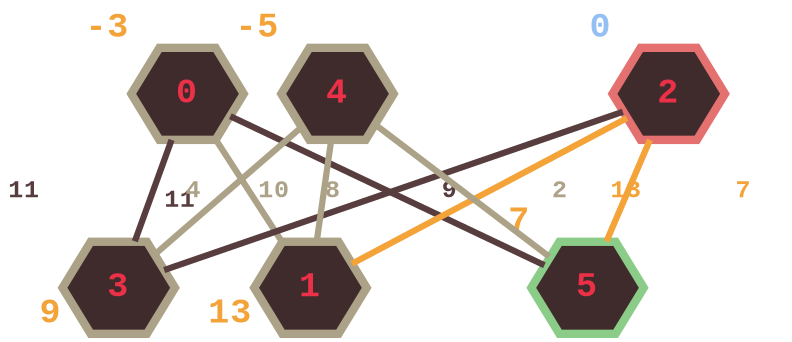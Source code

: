 graph D {
        
graph [dpi=300 bgcolor="#00000000"];
node [style=filled shape=hexagon fillcolor="#3f2b2c" color="#aca287"
      fontcolor="#ec3047" fontsize=17 penwidth=4 fontname="Courier New Bold"]
edge [fontsize=12  fontname="Courier New Bold" penwidth=3 color="#aca287"
      fontcolor="#aca287"]
splines=false

0 [pos="0,0" xlabel=<<font color="#f3a338">-3</font>> xlp="45,0"]
1 [pos="0,-300" xlabel=<<font color="#f3a338">13</font>> xlp="45,-300"]
2 [pos="200,0" color="#e47070" xlabel=<<font color="#94bff3">0</font>>
   xlp="245,0"]
3 [pos="200,-300" xlabel=<<font color="#f3a338">9</font>> xlp="245,-300"]
4 [pos="400,0" xlabel=<<font color="#f3a338">-5</font>> xlp="355,0"]
5 [pos="400,-300" color="#8bcd88" xlabel=<<font color="#f3a338">7</font>>
   xlp="355,-300"]

0 -- 1 [label="10 "]
0 -- 3 [label="11  " color="#583d3f" fontcolor="#583d3f"]
0 -- 5 [label="9   " color="#583d3f" fontcolor="#583d3f"]

2 -- 1 [label="13  " color="#f3a338" fontcolor="#f3a338"]
2 -- 3 [headlabel="11 \n\n " color="#583d3f" fontcolor="#583d3f"]
2 -- 5 [label="7  " color="#f3a338" fontcolor="#f3a338"]

4 -- 1 [label="8   "]
4 -- 3 [label="4  "]
4 -- 5 [label="2 "]
}
